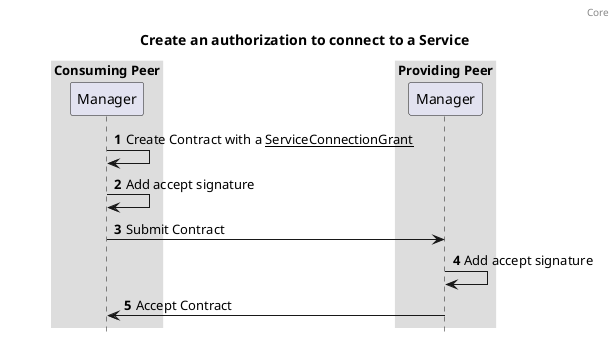 @startuml

autonumber
header: Core
title: Create an authorization to connect to a Service

box "Consuming Peer"
  participant "Manager" as managerConsumingPeer
end box

box "Providing Peer"
  participant "Manager" as managerProvidingPeer
end box

managerConsumingPeer -> managerConsumingPeer: Create Contract with a __ServiceConnectionGrant__
managerConsumingPeer -> managerConsumingPeer: Add accept signature
managerConsumingPeer -> managerProvidingPeer: Submit Contract
managerProvidingPeer -> managerProvidingPeer: Add accept signature
managerProvidingPeer -> managerConsumingPeer: Accept Contract

skinparam sequenceBoxBorderColor #transparent
skinparam boxPadding 50
hide footbox

@enduml
